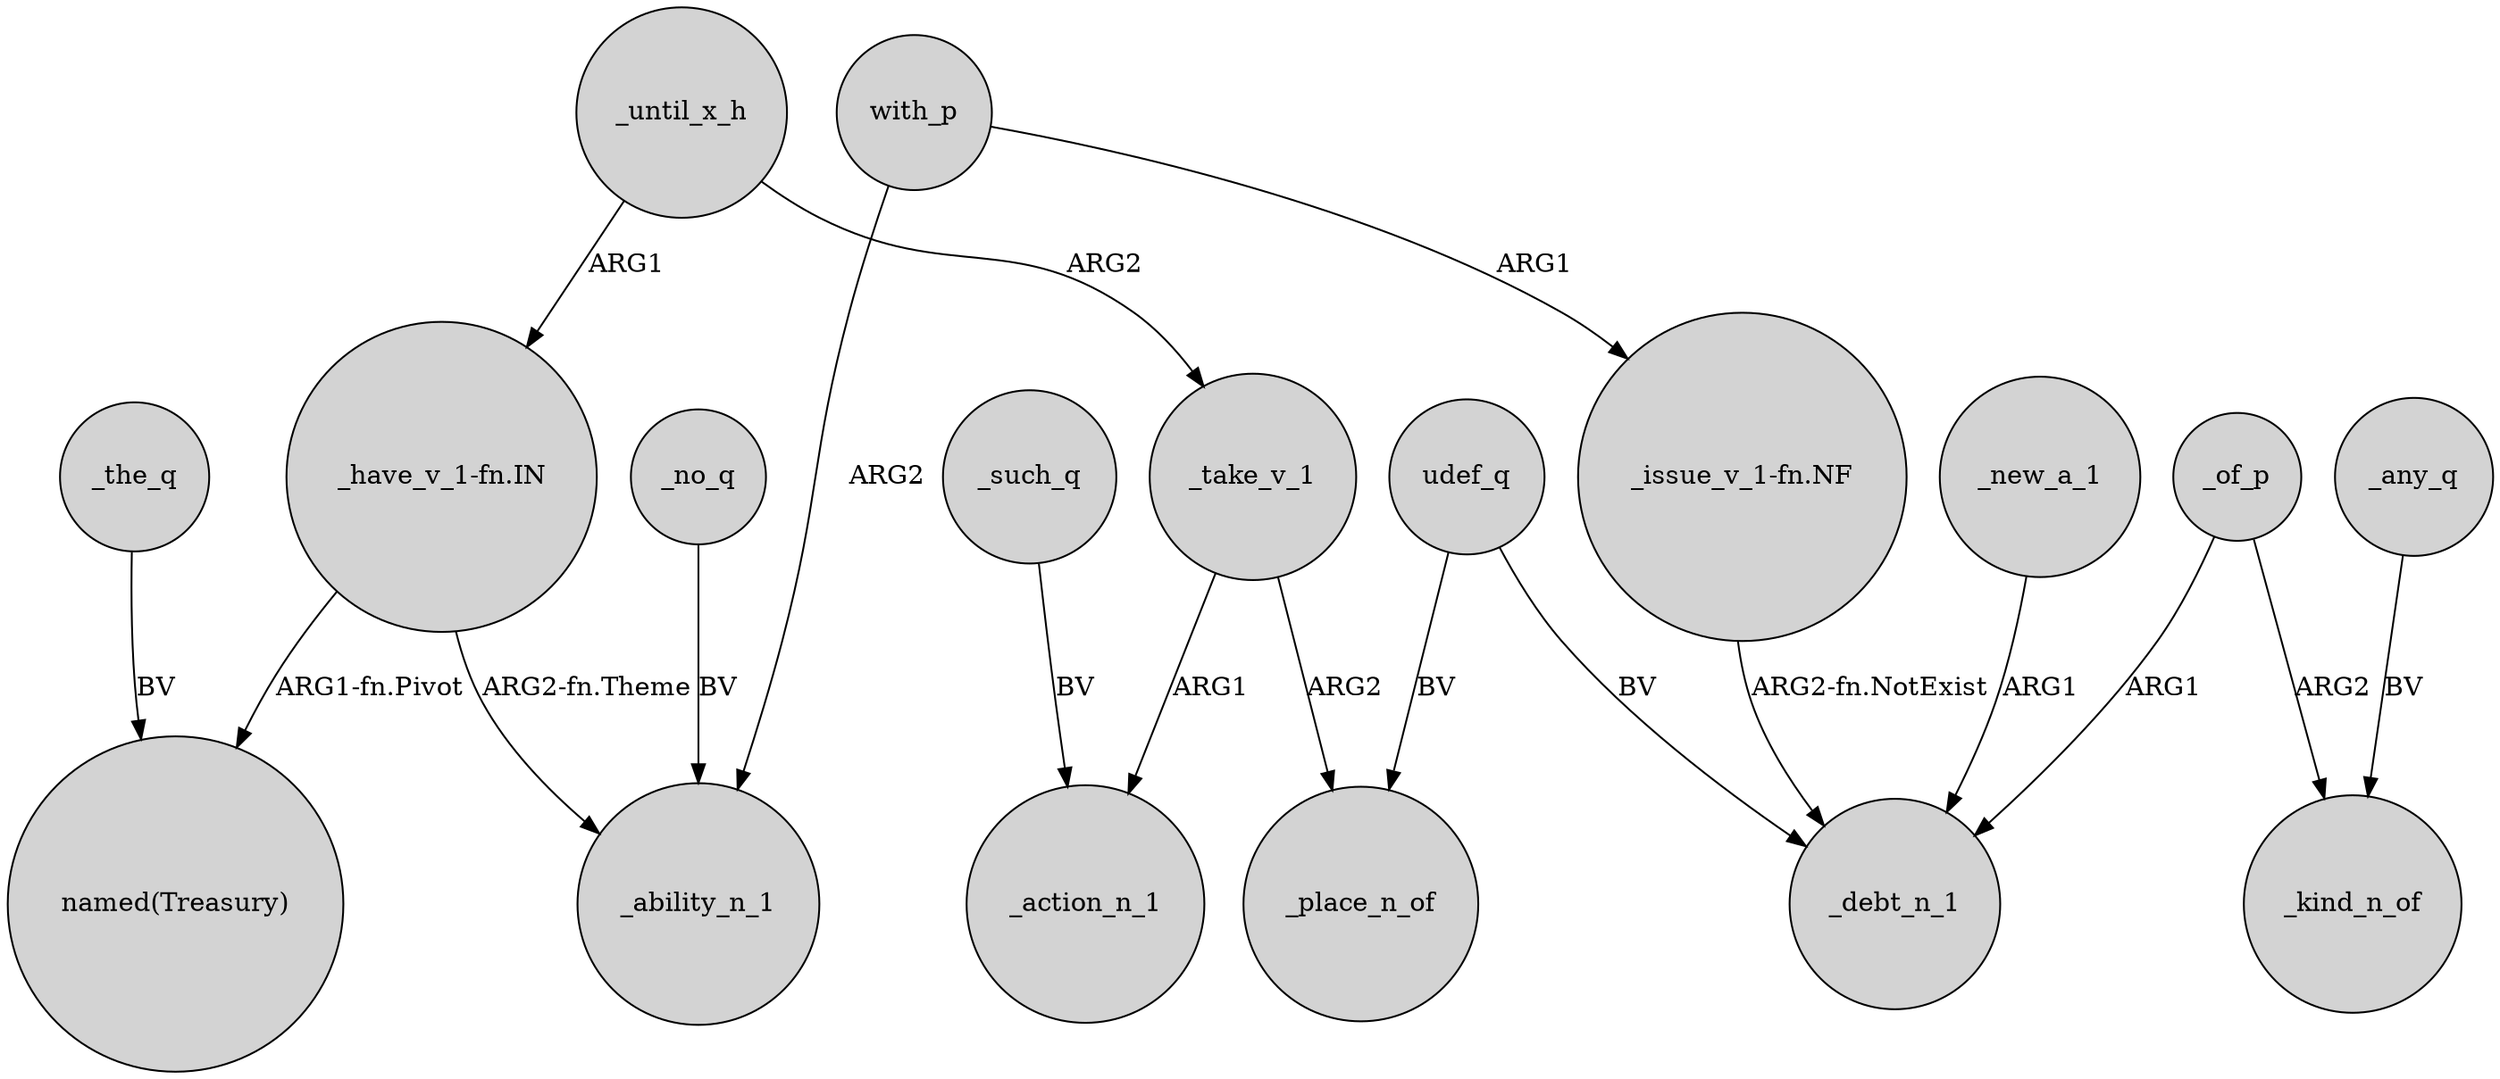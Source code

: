 digraph {
	node [shape=circle style=filled]
	_the_q -> "named(Treasury)" [label=BV]
	with_p -> _ability_n_1 [label=ARG2]
	"_issue_v_1-fn.NF" -> _debt_n_1 [label="ARG2-fn.NotExist"]
	"_have_v_1-fn.IN" -> _ability_n_1 [label="ARG2-fn.Theme"]
	_until_x_h -> _take_v_1 [label=ARG2]
	_until_x_h -> "_have_v_1-fn.IN" [label=ARG1]
	_new_a_1 -> _debt_n_1 [label=ARG1]
	_of_p -> _kind_n_of [label=ARG2]
	_no_q -> _ability_n_1 [label=BV]
	udef_q -> _place_n_of [label=BV]
	"_have_v_1-fn.IN" -> "named(Treasury)" [label="ARG1-fn.Pivot"]
	_of_p -> _debt_n_1 [label=ARG1]
	_such_q -> _action_n_1 [label=BV]
	with_p -> "_issue_v_1-fn.NF" [label=ARG1]
	udef_q -> _debt_n_1 [label=BV]
	_any_q -> _kind_n_of [label=BV]
	_take_v_1 -> _place_n_of [label=ARG2]
	_take_v_1 -> _action_n_1 [label=ARG1]
}
